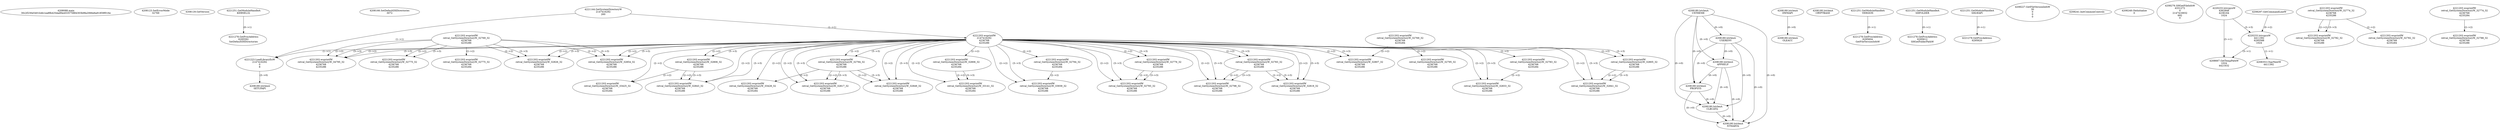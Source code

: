// Global SCDG with merge call
digraph {
	0 [label="4208088.main
30c2f230e5401b4b1ea8fb425dadf4e453575884303b9fa2066e6a91859f016e"]
	1 [label="4208123.SetErrorMode
32769"]
	2 [label="4208129.GetVersion
"]
	3 [label="4221251.GetModuleHandleA
KERNEL32"]
	4 [label="4221278.GetProcAddress
6295592
SetDefaultDllDirectories"]
	3 -> 4 [label="(0-->1)"]
	5 [label="4208166.SetDefaultDllDirectories
3072"]
	6 [label="4221144.GetSystemDirectoryW
2147416292
260"]
	7 [label="4221203.wsprintfW
2147416292
4236768
4235286"]
	6 -> 7 [label="(1-->1)"]
	8 [label="4221223.LoadLibraryExW
2147416292
0
8"]
	6 -> 8 [label="(1-->1)"]
	7 -> 8 [label="(1-->1)"]
	9 [label="4208180.lstrlenA
UXTHEME"]
	10 [label="4208180.lstrlenA
USERENV"]
	9 -> 10 [label="(0-->0)"]
	11 [label="4208180.lstrlenA
SETUPAPI"]
	8 -> 11 [label="(3-->0)"]
	12 [label="4208180.lstrlenA
APPHELP"]
	9 -> 12 [label="(0-->0)"]
	10 -> 12 [label="(0-->0)"]
	13 [label="4208180.lstrlenA
PROPSYS"]
	9 -> 13 [label="(0-->0)"]
	10 -> 13 [label="(0-->0)"]
	12 -> 13 [label="(0-->0)"]
	14 [label="4208180.lstrlenA
DWMAPI"]
	15 [label="4208180.lstrlenA
CRYPTBASE"]
	16 [label="4208180.lstrlenA
OLEACC"]
	14 -> 16 [label="(0-->0)"]
	17 [label="4208180.lstrlenA
CLBCATQ"]
	9 -> 17 [label="(0-->0)"]
	10 -> 17 [label="(0-->0)"]
	12 -> 17 [label="(0-->0)"]
	13 -> 17 [label="(0-->0)"]
	18 [label="4221203.wsprintfW
retval_GetSystemDirectoryW_32769_32
4236768
4235286"]
	19 [label="4221203.wsprintfW
retval_GetSystemDirectoryW_34795_32
4236768
4235286"]
	7 -> 19 [label="(2-->2)"]
	18 -> 19 [label="(2-->2)"]
	7 -> 19 [label="(3-->3)"]
	18 -> 19 [label="(3-->3)"]
	20 [label="4208180.lstrlenA
NTMARTA"]
	9 -> 20 [label="(0-->0)"]
	10 -> 20 [label="(0-->0)"]
	12 -> 20 [label="(0-->0)"]
	13 -> 20 [label="(0-->0)"]
	17 -> 20 [label="(0-->0)"]
	21 [label="4221251.GetModuleHandleA
VERSION"]
	22 [label="4221278.GetProcAddress
6295604
GetFileVersionInfoW"]
	21 -> 22 [label="(0-->1)"]
	23 [label="4221251.GetModuleHandleA
SHFOLDER"]
	24 [label="4221278.GetProcAddress
6295612
SHGetFolderPathW"]
	23 -> 24 [label="(0-->1)"]
	25 [label="4221251.GetModuleHandleA
SHLWAPI"]
	26 [label="4221278.GetProcAddress
6295620
"]
	25 -> 26 [label="(0-->1)"]
	27 [label="4208227.GetFileVersionInfoW
30
0
0
0"]
	28 [label="4208241.InitCommonControls
"]
	29 [label="4208248.OleInitialize
0"]
	30 [label="4208276.SHGetFileInfoW
4331272
0
2147416932
692
0"]
	31 [label="4220233.lstrcpynW
4362848
4236164
1024"]
	32 [label="4208297.GetCommandLineW
"]
	33 [label="4220233.lstrcpynW
4411392
6295588
1024"]
	32 -> 33 [label="(0-->2)"]
	31 -> 33 [label="(3-->3)"]
	34 [label="4208353.CharNextW
4411392"]
	33 -> 34 [label="(1-->1)"]
	35 [label="4208667.GetTempPathW
1024
4421632"]
	31 -> 35 [label="(3-->1)"]
	33 -> 35 [label="(3-->1)"]
	36 [label="4221203.wsprintfW
retval_GetSystemDirectoryW_32806_32
4236768
4235286"]
	7 -> 36 [label="(2-->2)"]
	7 -> 36 [label="(3-->3)"]
	37 [label="4221203.wsprintfW
retval_GetSystemDirectoryW_33425_32
4236768
4235284"]
	7 -> 37 [label="(2-->2)"]
	36 -> 37 [label="(2-->2)"]
	38 [label="4221203.wsprintfW
retval_GetSystemDirectoryW_32794_32
4236768
4235286"]
	7 -> 38 [label="(2-->2)"]
	7 -> 38 [label="(3-->3)"]
	39 [label="4221203.wsprintfW
retval_GetSystemDirectoryW_33428_32
4236768
4235284"]
	7 -> 39 [label="(2-->2)"]
	38 -> 39 [label="(2-->2)"]
	40 [label="4221203.wsprintfW
retval_GetSystemDirectoryW_32806_32
4236768
4235284"]
	7 -> 40 [label="(2-->2)"]
	41 [label="4221203.wsprintfW
retval_GetSystemDirectoryW_33141_32
4236768
4235284"]
	7 -> 41 [label="(2-->2)"]
	40 -> 41 [label="(2-->2)"]
	40 -> 41 [label="(3-->3)"]
	42 [label="4221203.wsprintfW
retval_GetSystemDirectoryW_32794_32
4236768
4235284"]
	7 -> 42 [label="(2-->2)"]
	43 [label="4221203.wsprintfW
retval_GetSystemDirectoryW_33939_32
4236768
4235286"]
	7 -> 43 [label="(2-->2)"]
	42 -> 43 [label="(2-->2)"]
	7 -> 43 [label="(3-->3)"]
	44 [label="4221203.wsprintfW
retval_GetSystemDirectoryW_32775_32
4236768
4235286"]
	18 -> 44 [label="(2-->2)"]
	18 -> 44 [label="(3-->3)"]
	45 [label="4221203.wsprintfW
retval_GetSystemDirectoryW_32775_32
4236768
4235284"]
	18 -> 45 [label="(2-->2)"]
	46 [label="4221203.wsprintfW
retval_GetSystemDirectoryW_32774_32
4236768
4235286"]
	47 [label="4221203.wsprintfW
retval_GetSystemDirectoryW_32782_32
4236768
4235286"]
	46 -> 47 [label="(2-->2)"]
	46 -> 47 [label="(3-->3)"]
	48 [label="4221203.wsprintfW
retval_GetSystemDirectoryW_32774_32
4236768
4235284"]
	49 [label="4221203.wsprintfW
retval_GetSystemDirectoryW_32788_32
4236768
4235286"]
	48 -> 49 [label="(2-->2)"]
	50 [label="4221203.wsprintfW
retval_GetSystemDirectoryW_32776_32
4236768
4235286"]
	7 -> 50 [label="(2-->2)"]
	7 -> 50 [label="(3-->3)"]
	51 [label="4221203.wsprintfW
retval_GetSystemDirectoryW_32793_32
4236768
4235286"]
	7 -> 51 [label="(2-->2)"]
	50 -> 51 [label="(2-->2)"]
	7 -> 51 [label="(3-->3)"]
	50 -> 51 [label="(3-->3)"]
	52 [label="4221203.wsprintfW
retval_GetSystemDirectoryW_32769_32
4236768
4235284"]
	53 [label="4221203.wsprintfW
retval_GetSystemDirectoryW_32795_32
4236768
4235286"]
	52 -> 53 [label="(2-->2)"]
	54 [label="4221203.wsprintfW
retval_GetSystemDirectoryW_32782_32
4236768
4235284"]
	46 -> 54 [label="(2-->2)"]
	55 [label="4221203.wsprintfW
retval_GetSystemDirectoryW_32783_32
4236768
4235286"]
	7 -> 55 [label="(2-->2)"]
	7 -> 55 [label="(3-->3)"]
	56 [label="4221203.wsprintfW
retval_GetSystemDirectoryW_32798_32
4236768
4235286"]
	7 -> 56 [label="(2-->2)"]
	55 -> 56 [label="(2-->2)"]
	7 -> 56 [label="(3-->3)"]
	55 -> 56 [label="(3-->3)"]
	57 [label="4221203.wsprintfW
retval_GetSystemDirectoryW_32817_32
4236768
4235286"]
	7 -> 57 [label="(2-->2)"]
	38 -> 57 [label="(2-->2)"]
	7 -> 57 [label="(3-->3)"]
	38 -> 57 [label="(3-->3)"]
	58 [label="4221203.wsprintfW
retval_GetSystemDirectoryW_32807_32
4236768
4235286"]
	7 -> 58 [label="(2-->2)"]
	52 -> 58 [label="(2-->2)"]
	7 -> 58 [label="(3-->3)"]
	59 [label="4221203.wsprintfW
retval_GetSystemDirectoryW_32826_32
4236768
4235286"]
	7 -> 59 [label="(2-->2)"]
	18 -> 59 [label="(2-->2)"]
	7 -> 59 [label="(3-->3)"]
	18 -> 59 [label="(3-->3)"]
	60 [label="4221203.wsprintfW
retval_GetSystemDirectoryW_32783_32
4236768
4235284"]
	7 -> 60 [label="(2-->2)"]
	61 [label="4221203.wsprintfW
retval_GetSystemDirectoryW_32833_32
4236768
4235286"]
	7 -> 61 [label="(2-->2)"]
	60 -> 61 [label="(2-->2)"]
	7 -> 61 [label="(3-->3)"]
	62 [label="4221203.wsprintfW
retval_GetSystemDirectoryW_32819_32
4236768
4235286"]
	7 -> 62 [label="(2-->2)"]
	55 -> 62 [label="(2-->2)"]
	7 -> 62 [label="(3-->3)"]
	55 -> 62 [label="(3-->3)"]
	63 [label="4221203.wsprintfW
retval_GetSystemDirectoryW_32805_32
4236768
4235286"]
	7 -> 63 [label="(2-->2)"]
	7 -> 63 [label="(3-->3)"]
	64 [label="4221203.wsprintfW
retval_GetSystemDirectoryW_32841_32
4236768
4235286"]
	7 -> 64 [label="(2-->2)"]
	63 -> 64 [label="(2-->2)"]
	7 -> 64 [label="(3-->3)"]
	63 -> 64 [label="(3-->3)"]
	65 [label="4221203.wsprintfW
retval_GetSystemDirectoryW_32843_32
4236768
4235286"]
	7 -> 65 [label="(2-->2)"]
	36 -> 65 [label="(2-->2)"]
	7 -> 65 [label="(3-->3)"]
	36 -> 65 [label="(3-->3)"]
	66 [label="4221203.wsprintfW
retval_GetSystemDirectoryW_32849_32
4236768
4235286"]
	7 -> 66 [label="(2-->2)"]
	38 -> 66 [label="(2-->2)"]
	7 -> 66 [label="(3-->3)"]
	38 -> 66 [label="(3-->3)"]
	67 [label="4221203.wsprintfW
retval_GetSystemDirectoryW_32854_32
4236768
4235286"]
	7 -> 67 [label="(2-->2)"]
	18 -> 67 [label="(2-->2)"]
	7 -> 67 [label="(3-->3)"]
	18 -> 67 [label="(3-->3)"]
}

